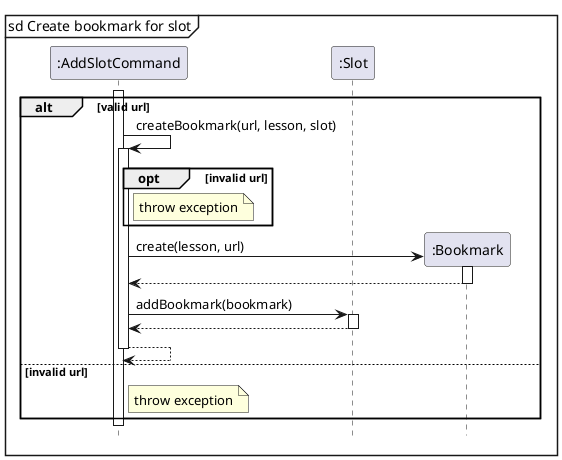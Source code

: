 @startuml
hide footbox
skinparam ParticipantPadding 20

mainframe sd Create bookmark for slot

participant ":AddSlotCommand" as AddSlotCommand
participant ":Slot" as Slot
participant ":Bookmark" as BookmarkSlot

activate AddSlotCommand

alt valid url
    AddSlotCommand -> AddSlotCommand : createBookmark(url, lesson, slot)
    activate AddSlotCommand

    opt invalid url
        note right of AddSlotCommand : throw exception
    end

    AddSlotCommand -> BookmarkSlot ** : create(lesson, url)
    activate BookmarkSlot

    BookmarkSlot --> AddSlotCommand
    deactivate BookmarkSlot

    AddSlotCommand -> Slot : addBookmark(bookmark)
    activate Slot

    Slot --> AddSlotCommand
    deactivate Slot

    AddSlotCommand --> AddSlotCommand
    deactivate AddSlotCommand
else invalid url
    note right of AddSlotCommand : throw exception
end

deactivate AddSlotCommand

@enduml